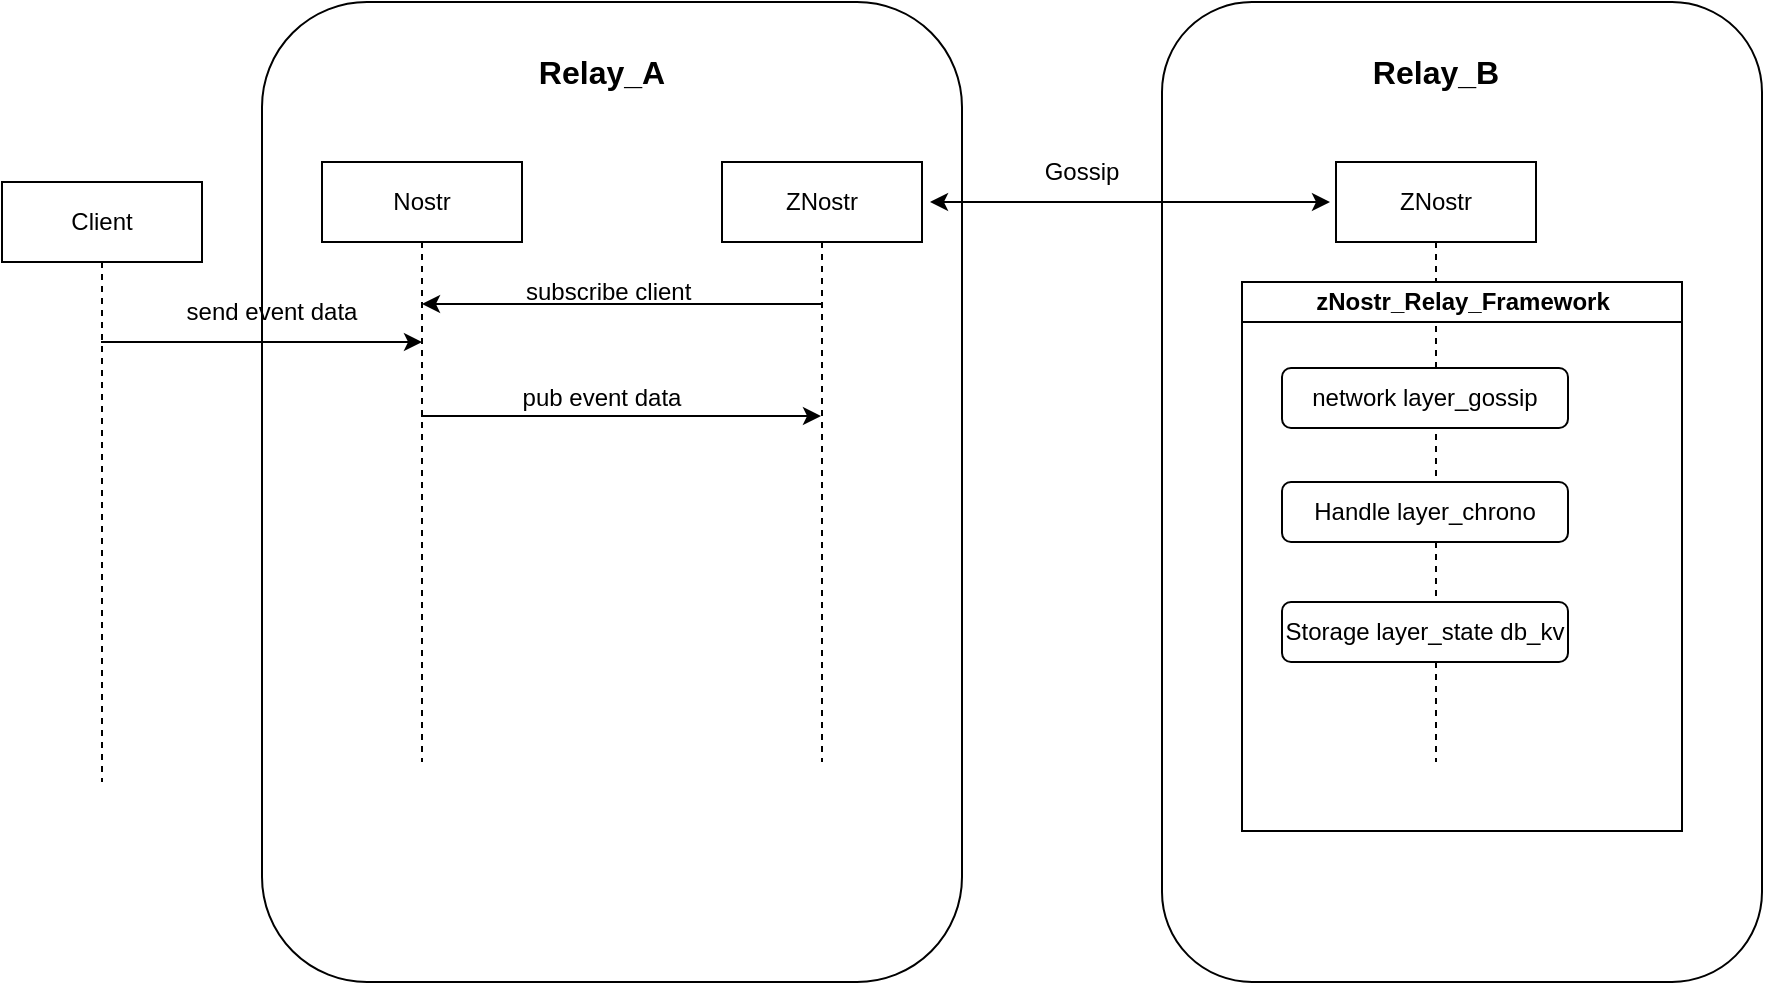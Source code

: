 <mxfile version="22.1.21" type="github">
  <diagram name="Page-1" id="2YBvvXClWsGukQMizWep">
    <mxGraphModel dx="1308" dy="833" grid="1" gridSize="10" guides="1" tooltips="1" connect="1" arrows="1" fold="1" page="1" pageScale="1" pageWidth="2000" pageHeight="2000" math="0" shadow="0">
      <root>
        <mxCell id="0" />
        <mxCell id="1" parent="0" />
        <mxCell id="95igaDQyrnbgRM2Dg2hY-4" value="" style="rounded=1;whiteSpace=wrap;html=1;" vertex="1" parent="1">
          <mxGeometry x="150" y="90" width="350" height="490" as="geometry" />
        </mxCell>
        <mxCell id="95igaDQyrnbgRM2Dg2hY-5" value="&lt;font style=&quot;font-size: 16px;&quot;&gt;Relay_A&lt;/font&gt;" style="text;html=1;strokeColor=none;fillColor=none;align=center;verticalAlign=middle;whiteSpace=wrap;rounded=0;fontStyle=1" vertex="1" parent="1">
          <mxGeometry x="290" y="110" width="60" height="30" as="geometry" />
        </mxCell>
        <mxCell id="95igaDQyrnbgRM2Dg2hY-23" style="edgeStyle=orthogonalEdgeStyle;rounded=0;orthogonalLoop=1;jettySize=auto;html=1;curved=0;" edge="1" parent="1">
          <mxGeometry relative="1" as="geometry">
            <mxPoint x="229.5" y="297" as="sourcePoint" />
            <mxPoint x="429.5" y="297" as="targetPoint" />
          </mxGeometry>
        </mxCell>
        <mxCell id="95igaDQyrnbgRM2Dg2hY-6" value="Nostr" style="shape=umlLifeline;perimeter=lifelinePerimeter;whiteSpace=wrap;html=1;container=1;dropTarget=0;collapsible=0;recursiveResize=0;outlineConnect=0;portConstraint=eastwest;newEdgeStyle={&quot;curved&quot;:0,&quot;rounded&quot;:0};" vertex="1" parent="1">
          <mxGeometry x="180" y="170" width="100" height="300" as="geometry" />
        </mxCell>
        <mxCell id="95igaDQyrnbgRM2Dg2hY-19" style="edgeStyle=orthogonalEdgeStyle;rounded=0;orthogonalLoop=1;jettySize=auto;html=1;curved=0;" edge="1" parent="1">
          <mxGeometry relative="1" as="geometry">
            <mxPoint x="429.5" y="241" as="sourcePoint" />
            <mxPoint x="230" y="241" as="targetPoint" />
          </mxGeometry>
        </mxCell>
        <mxCell id="95igaDQyrnbgRM2Dg2hY-7" value="ZNostr" style="shape=umlLifeline;perimeter=lifelinePerimeter;whiteSpace=wrap;html=1;container=1;dropTarget=0;collapsible=0;recursiveResize=0;outlineConnect=0;portConstraint=eastwest;newEdgeStyle={&quot;curved&quot;:0,&quot;rounded&quot;:0};" vertex="1" parent="1">
          <mxGeometry x="380" y="170" width="100" height="300" as="geometry" />
        </mxCell>
        <mxCell id="95igaDQyrnbgRM2Dg2hY-12" style="edgeStyle=orthogonalEdgeStyle;rounded=0;orthogonalLoop=1;jettySize=auto;html=1;curved=0;" edge="1" parent="1">
          <mxGeometry relative="1" as="geometry">
            <mxPoint x="69.5" y="260" as="sourcePoint" />
            <mxPoint x="230" y="260" as="targetPoint" />
          </mxGeometry>
        </mxCell>
        <mxCell id="95igaDQyrnbgRM2Dg2hY-8" value="Client" style="shape=umlLifeline;perimeter=lifelinePerimeter;whiteSpace=wrap;html=1;container=1;dropTarget=0;collapsible=0;recursiveResize=0;outlineConnect=0;portConstraint=eastwest;newEdgeStyle={&quot;curved&quot;:0,&quot;rounded&quot;:0};" vertex="1" parent="1">
          <mxGeometry x="20" y="180" width="100" height="300" as="geometry" />
        </mxCell>
        <mxCell id="95igaDQyrnbgRM2Dg2hY-9" value="" style="rounded=1;whiteSpace=wrap;html=1;" vertex="1" parent="1">
          <mxGeometry x="600" y="90" width="300" height="490" as="geometry" />
        </mxCell>
        <mxCell id="95igaDQyrnbgRM2Dg2hY-10" value="&lt;font style=&quot;font-size: 16px;&quot;&gt;Relay_B&lt;/font&gt;" style="text;html=1;strokeColor=none;fillColor=none;align=center;verticalAlign=middle;whiteSpace=wrap;rounded=0;fontStyle=1" vertex="1" parent="1">
          <mxGeometry x="707" y="110" width="60" height="30" as="geometry" />
        </mxCell>
        <mxCell id="95igaDQyrnbgRM2Dg2hY-14" value="send event data" style="text;html=1;strokeColor=none;fillColor=none;align=center;verticalAlign=middle;whiteSpace=wrap;rounded=0;" vertex="1" parent="1">
          <mxGeometry x="110" y="230" width="90" height="30" as="geometry" />
        </mxCell>
        <mxCell id="95igaDQyrnbgRM2Dg2hY-21" value="subscribe client&amp;nbsp;" style="text;html=1;strokeColor=none;fillColor=none;align=center;verticalAlign=middle;whiteSpace=wrap;rounded=0;" vertex="1" parent="1">
          <mxGeometry x="280" y="220" width="90" height="30" as="geometry" />
        </mxCell>
        <mxCell id="95igaDQyrnbgRM2Dg2hY-24" value="pub event data" style="text;html=1;strokeColor=none;fillColor=none;align=center;verticalAlign=middle;whiteSpace=wrap;rounded=0;" vertex="1" parent="1">
          <mxGeometry x="275" y="273" width="90" height="30" as="geometry" />
        </mxCell>
        <mxCell id="95igaDQyrnbgRM2Dg2hY-26" value="ZNostr" style="shape=umlLifeline;perimeter=lifelinePerimeter;whiteSpace=wrap;html=1;container=1;dropTarget=0;collapsible=0;recursiveResize=0;outlineConnect=0;portConstraint=eastwest;newEdgeStyle={&quot;curved&quot;:0,&quot;rounded&quot;:0};" vertex="1" parent="1">
          <mxGeometry x="687" y="170" width="100" height="300" as="geometry" />
        </mxCell>
        <mxCell id="95igaDQyrnbgRM2Dg2hY-28" value="" style="endArrow=classic;startArrow=classic;html=1;rounded=0;" edge="1" parent="1">
          <mxGeometry width="50" height="50" relative="1" as="geometry">
            <mxPoint x="484" y="190" as="sourcePoint" />
            <mxPoint x="684" y="190" as="targetPoint" />
          </mxGeometry>
        </mxCell>
        <mxCell id="95igaDQyrnbgRM2Dg2hY-29" value="Gossip" style="text;html=1;strokeColor=none;fillColor=none;align=center;verticalAlign=middle;whiteSpace=wrap;rounded=0;" vertex="1" parent="1">
          <mxGeometry x="530" y="160" width="60" height="30" as="geometry" />
        </mxCell>
        <mxCell id="95igaDQyrnbgRM2Dg2hY-31" value="zNostr_Relay_Framework" style="swimlane;html=1;startSize=20;horizontal=1;containerType=tree;glass=0;" vertex="1" parent="1">
          <mxGeometry x="640" y="230" width="220" height="274.5" as="geometry" />
        </mxCell>
        <mxCell id="95igaDQyrnbgRM2Dg2hY-32" value="network layer_gossip" style="rounded=1;whiteSpace=wrap;html=1;" vertex="1" parent="95igaDQyrnbgRM2Dg2hY-31">
          <mxGeometry x="20" y="43" width="143" height="30" as="geometry" />
        </mxCell>
        <mxCell id="95igaDQyrnbgRM2Dg2hY-34" value="Handle layer_chrono" style="rounded=1;whiteSpace=wrap;html=1;" vertex="1" parent="1">
          <mxGeometry x="660" y="330" width="143" height="30" as="geometry" />
        </mxCell>
        <mxCell id="95igaDQyrnbgRM2Dg2hY-35" value="Storage layer_state db_kv" style="rounded=1;whiteSpace=wrap;html=1;" vertex="1" parent="1">
          <mxGeometry x="660" y="390" width="143" height="30" as="geometry" />
        </mxCell>
      </root>
    </mxGraphModel>
  </diagram>
</mxfile>
